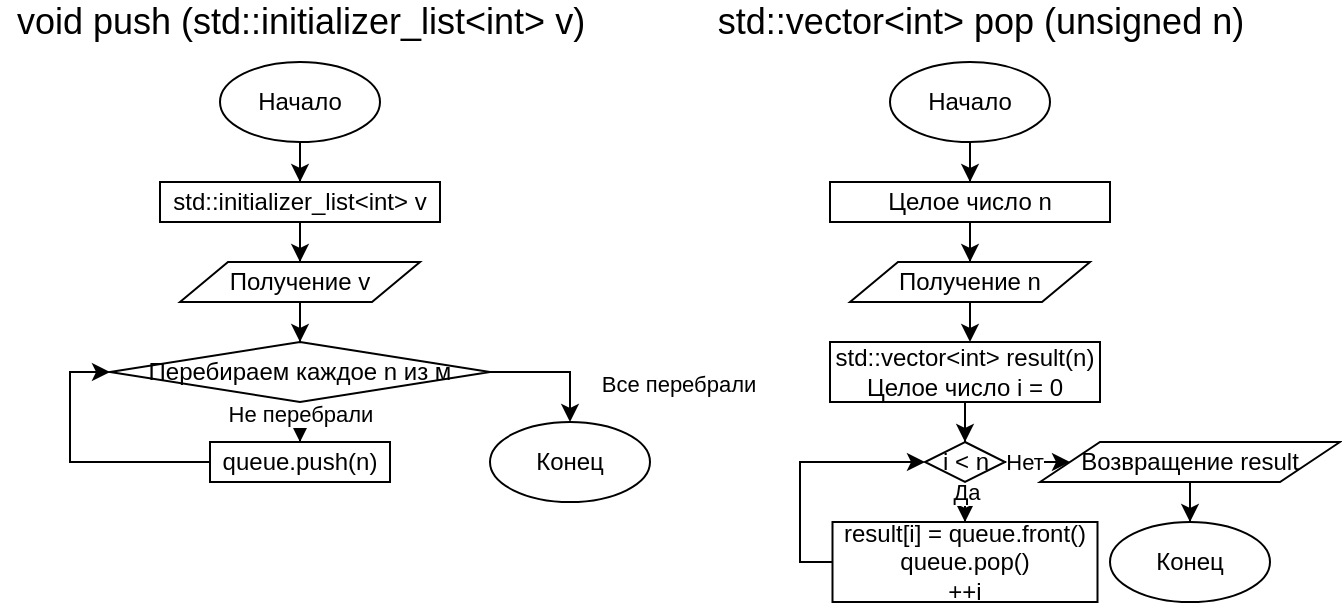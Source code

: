 <mxfile version="13.1.14"><diagram id="Hsi1N0cberL_-BoPGEi5" name="Page-1"><mxGraphModel dx="1112" dy="442" grid="1" gridSize="10" guides="1" tooltips="1" connect="1" arrows="1" fold="1" page="1" pageScale="1" pageWidth="850" pageHeight="1100" math="0" shadow="0"><root><mxCell id="0"/><mxCell id="1" parent="0"/><mxCell id="LDhQOHuRyV1jIk14AgpL-1078" style="edgeStyle=orthogonalEdgeStyle;rounded=0;orthogonalLoop=1;jettySize=auto;html=1;" edge="1" parent="1" source="LDhQOHuRyV1jIk14AgpL-1075" target="LDhQOHuRyV1jIk14AgpL-1077"><mxGeometry relative="1" as="geometry"/></mxCell><mxCell id="LDhQOHuRyV1jIk14AgpL-1075" value="Начало" style="ellipse;whiteSpace=wrap;html=1;" vertex="1" parent="1"><mxGeometry x="200" y="200" width="80" height="40" as="geometry"/></mxCell><mxCell id="LDhQOHuRyV1jIk14AgpL-1076" value="&lt;font style=&quot;font-size: 18px&quot;&gt;void push (std::initializer_list&amp;lt;int&amp;gt; v)&lt;/font&gt;" style="text;html=1;align=center;verticalAlign=middle;resizable=0;points=[];autosize=1;" vertex="1" parent="1"><mxGeometry x="90" y="170" width="300" height="20" as="geometry"/></mxCell><mxCell id="LDhQOHuRyV1jIk14AgpL-1080" style="edgeStyle=orthogonalEdgeStyle;rounded=0;orthogonalLoop=1;jettySize=auto;html=1;" edge="1" parent="1" source="LDhQOHuRyV1jIk14AgpL-1077" target="LDhQOHuRyV1jIk14AgpL-1079"><mxGeometry relative="1" as="geometry"/></mxCell><mxCell id="LDhQOHuRyV1jIk14AgpL-1077" value="std::initializer_list&amp;lt;int&amp;gt; v" style="rounded=0;whiteSpace=wrap;html=1;" vertex="1" parent="1"><mxGeometry x="170" y="260" width="140" height="20" as="geometry"/></mxCell><mxCell id="LDhQOHuRyV1jIk14AgpL-1082" style="edgeStyle=orthogonalEdgeStyle;rounded=0;orthogonalLoop=1;jettySize=auto;html=1;" edge="1" parent="1" source="LDhQOHuRyV1jIk14AgpL-1079" target="LDhQOHuRyV1jIk14AgpL-1081"><mxGeometry relative="1" as="geometry"/></mxCell><mxCell id="LDhQOHuRyV1jIk14AgpL-1079" value="Получение v" style="shape=parallelogram;perimeter=parallelogramPerimeter;whiteSpace=wrap;html=1;" vertex="1" parent="1"><mxGeometry x="180" y="300" width="120" height="20" as="geometry"/></mxCell><mxCell id="LDhQOHuRyV1jIk14AgpL-1084" style="edgeStyle=orthogonalEdgeStyle;rounded=0;orthogonalLoop=1;jettySize=auto;html=1;" edge="1" parent="1" source="LDhQOHuRyV1jIk14AgpL-1081" target="LDhQOHuRyV1jIk14AgpL-1083"><mxGeometry relative="1" as="geometry"/></mxCell><mxCell id="LDhQOHuRyV1jIk14AgpL-1085" value="Не перебрали" style="edgeLabel;html=1;align=center;verticalAlign=middle;resizable=0;points=[];" vertex="1" connectable="0" parent="LDhQOHuRyV1jIk14AgpL-1084"><mxGeometry x="0.526" relative="1" as="geometry"><mxPoint as="offset"/></mxGeometry></mxCell><mxCell id="LDhQOHuRyV1jIk14AgpL-1092" style="edgeStyle=orthogonalEdgeStyle;rounded=0;orthogonalLoop=1;jettySize=auto;html=1;entryX=0.5;entryY=0;entryDx=0;entryDy=0;" edge="1" parent="1" source="LDhQOHuRyV1jIk14AgpL-1081" target="LDhQOHuRyV1jIk14AgpL-1091"><mxGeometry relative="1" as="geometry"><Array as="points"><mxPoint x="240" y="355"/><mxPoint x="375" y="355"/></Array></mxGeometry></mxCell><mxCell id="LDhQOHuRyV1jIk14AgpL-1093" value="Все перебрали" style="edgeLabel;html=1;align=center;verticalAlign=middle;resizable=0;points=[];" vertex="1" connectable="0" parent="LDhQOHuRyV1jIk14AgpL-1092"><mxGeometry x="0.421" relative="1" as="geometry"><mxPoint x="54.17" as="offset"/></mxGeometry></mxCell><mxCell id="LDhQOHuRyV1jIk14AgpL-1081" value="Перебираем каждое n из м" style="rhombus;whiteSpace=wrap;html=1;" vertex="1" parent="1"><mxGeometry x="145" y="340" width="190" height="30" as="geometry"/></mxCell><mxCell id="LDhQOHuRyV1jIk14AgpL-1087" style="edgeStyle=orthogonalEdgeStyle;rounded=0;orthogonalLoop=1;jettySize=auto;html=1;entryX=0;entryY=0.5;entryDx=0;entryDy=0;" edge="1" parent="1" source="LDhQOHuRyV1jIk14AgpL-1083" target="LDhQOHuRyV1jIk14AgpL-1081"><mxGeometry relative="1" as="geometry"><Array as="points"><mxPoint x="125" y="400"/><mxPoint x="125" y="355"/></Array></mxGeometry></mxCell><mxCell id="LDhQOHuRyV1jIk14AgpL-1083" value="queue.push(n)" style="rounded=0;whiteSpace=wrap;html=1;" vertex="1" parent="1"><mxGeometry x="195" y="390" width="90" height="20" as="geometry"/></mxCell><mxCell id="LDhQOHuRyV1jIk14AgpL-1091" value="Конец" style="ellipse;whiteSpace=wrap;html=1;" vertex="1" parent="1"><mxGeometry x="335" y="380" width="80" height="40" as="geometry"/></mxCell><mxCell id="LDhQOHuRyV1jIk14AgpL-1094" value="&lt;font style=&quot;font-size: 18px&quot;&gt;std::vector&amp;lt;int&amp;gt; pop (unsigned n)&lt;/font&gt;" style="text;html=1;align=center;verticalAlign=middle;resizable=0;points=[];autosize=1;" vertex="1" parent="1"><mxGeometry x="440" y="170" width="280" height="20" as="geometry"/></mxCell><mxCell id="LDhQOHuRyV1jIk14AgpL-1095" style="edgeStyle=orthogonalEdgeStyle;rounded=0;orthogonalLoop=1;jettySize=auto;html=1;" edge="1" parent="1" source="LDhQOHuRyV1jIk14AgpL-1096" target="LDhQOHuRyV1jIk14AgpL-1098"><mxGeometry relative="1" as="geometry"/></mxCell><mxCell id="LDhQOHuRyV1jIk14AgpL-1096" value="Начало" style="ellipse;whiteSpace=wrap;html=1;" vertex="1" parent="1"><mxGeometry x="535" y="200" width="80" height="40" as="geometry"/></mxCell><mxCell id="LDhQOHuRyV1jIk14AgpL-1097" style="edgeStyle=orthogonalEdgeStyle;rounded=0;orthogonalLoop=1;jettySize=auto;html=1;" edge="1" parent="1" source="LDhQOHuRyV1jIk14AgpL-1098" target="LDhQOHuRyV1jIk14AgpL-1100"><mxGeometry relative="1" as="geometry"/></mxCell><mxCell id="LDhQOHuRyV1jIk14AgpL-1098" value="Целое число n" style="rounded=0;whiteSpace=wrap;html=1;" vertex="1" parent="1"><mxGeometry x="505" y="260" width="140" height="20" as="geometry"/></mxCell><mxCell id="LDhQOHuRyV1jIk14AgpL-1099" style="edgeStyle=orthogonalEdgeStyle;rounded=0;orthogonalLoop=1;jettySize=auto;html=1;" edge="1" parent="1" source="LDhQOHuRyV1jIk14AgpL-1100"><mxGeometry relative="1" as="geometry"><mxPoint x="575.0" y="340" as="targetPoint"/></mxGeometry></mxCell><mxCell id="LDhQOHuRyV1jIk14AgpL-1100" value="Получение n" style="shape=parallelogram;perimeter=parallelogramPerimeter;whiteSpace=wrap;html=1;" vertex="1" parent="1"><mxGeometry x="515" y="300" width="120" height="20" as="geometry"/></mxCell><mxCell id="LDhQOHuRyV1jIk14AgpL-1108" value="Конец" style="ellipse;whiteSpace=wrap;html=1;" vertex="1" parent="1"><mxGeometry x="645" y="430" width="80" height="40" as="geometry"/></mxCell><mxCell id="LDhQOHuRyV1jIk14AgpL-1111" style="edgeStyle=orthogonalEdgeStyle;rounded=0;orthogonalLoop=1;jettySize=auto;html=1;" edge="1" parent="1" source="LDhQOHuRyV1jIk14AgpL-1109" target="LDhQOHuRyV1jIk14AgpL-1110"><mxGeometry relative="1" as="geometry"/></mxCell><mxCell id="LDhQOHuRyV1jIk14AgpL-1109" value="std::vector&amp;lt;int&amp;gt; result(n)&lt;br&gt;Целое число i = 0" style="rounded=0;whiteSpace=wrap;html=1;" vertex="1" parent="1"><mxGeometry x="505" y="340" width="135" height="30" as="geometry"/></mxCell><mxCell id="LDhQOHuRyV1jIk14AgpL-1115" style="edgeStyle=orthogonalEdgeStyle;rounded=0;orthogonalLoop=1;jettySize=auto;html=1;entryX=0.5;entryY=0;entryDx=0;entryDy=0;" edge="1" parent="1" source="LDhQOHuRyV1jIk14AgpL-1110" target="LDhQOHuRyV1jIk14AgpL-1114"><mxGeometry relative="1" as="geometry"/></mxCell><mxCell id="LDhQOHuRyV1jIk14AgpL-1116" value="Да" style="edgeLabel;html=1;align=center;verticalAlign=middle;resizable=0;points=[];" vertex="1" connectable="0" parent="LDhQOHuRyV1jIk14AgpL-1115"><mxGeometry x="0.493" relative="1" as="geometry"><mxPoint as="offset"/></mxGeometry></mxCell><mxCell id="LDhQOHuRyV1jIk14AgpL-1121" style="edgeStyle=orthogonalEdgeStyle;rounded=0;orthogonalLoop=1;jettySize=auto;html=1;entryX=0;entryY=0.5;entryDx=0;entryDy=0;" edge="1" parent="1" source="LDhQOHuRyV1jIk14AgpL-1110" target="LDhQOHuRyV1jIk14AgpL-1120"><mxGeometry relative="1" as="geometry"/></mxCell><mxCell id="LDhQOHuRyV1jIk14AgpL-1122" value="Нет" style="edgeLabel;html=1;align=center;verticalAlign=middle;resizable=0;points=[];" vertex="1" connectable="0" parent="LDhQOHuRyV1jIk14AgpL-1121"><mxGeometry x="-0.764" relative="1" as="geometry"><mxPoint as="offset"/></mxGeometry></mxCell><mxCell id="LDhQOHuRyV1jIk14AgpL-1110" value="i &amp;lt; n" style="rhombus;whiteSpace=wrap;html=1;" vertex="1" parent="1"><mxGeometry x="552.5" y="390" width="40" height="20" as="geometry"/></mxCell><mxCell id="LDhQOHuRyV1jIk14AgpL-1117" style="edgeStyle=orthogonalEdgeStyle;rounded=0;orthogonalLoop=1;jettySize=auto;html=1;entryX=0;entryY=0.5;entryDx=0;entryDy=0;" edge="1" parent="1" source="LDhQOHuRyV1jIk14AgpL-1114" target="LDhQOHuRyV1jIk14AgpL-1110"><mxGeometry relative="1" as="geometry"><Array as="points"><mxPoint x="490" y="450"/><mxPoint x="490" y="400"/></Array></mxGeometry></mxCell><mxCell id="LDhQOHuRyV1jIk14AgpL-1114" value="&lt;div&gt;result[i] = queue.front()&lt;/div&gt;&lt;div&gt;&lt;span&gt;queue.pop()&lt;/span&gt;&lt;/div&gt;&lt;div&gt;&lt;span&gt;++i&lt;br&gt;&lt;/span&gt;&lt;/div&gt;" style="rounded=0;whiteSpace=wrap;html=1;" vertex="1" parent="1"><mxGeometry x="506.25" y="430" width="132.5" height="40" as="geometry"/></mxCell><mxCell id="LDhQOHuRyV1jIk14AgpL-1124" style="edgeStyle=orthogonalEdgeStyle;rounded=0;orthogonalLoop=1;jettySize=auto;html=1;entryX=0.5;entryY=0;entryDx=0;entryDy=0;" edge="1" parent="1" source="LDhQOHuRyV1jIk14AgpL-1120" target="LDhQOHuRyV1jIk14AgpL-1108"><mxGeometry relative="1" as="geometry"/></mxCell><mxCell id="LDhQOHuRyV1jIk14AgpL-1120" value="Возвращение result" style="shape=parallelogram;perimeter=parallelogramPerimeter;whiteSpace=wrap;html=1;" vertex="1" parent="1"><mxGeometry x="610" y="390" width="150" height="20" as="geometry"/></mxCell></root></mxGraphModel></diagram></mxfile>